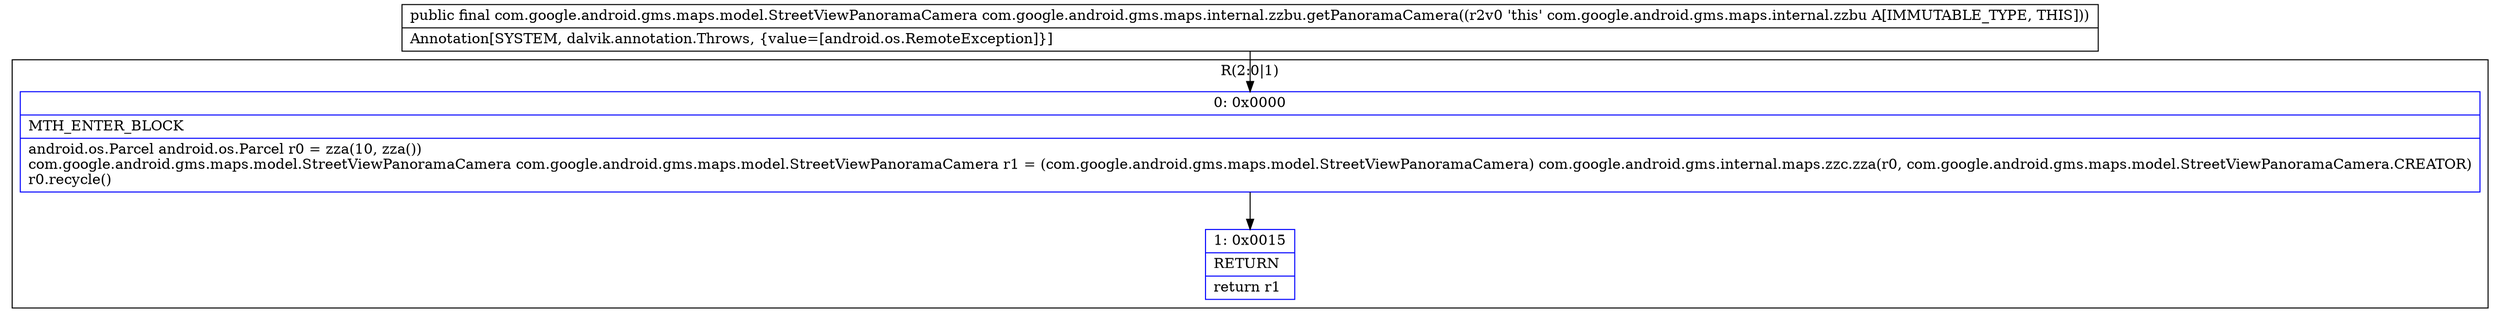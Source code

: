 digraph "CFG forcom.google.android.gms.maps.internal.zzbu.getPanoramaCamera()Lcom\/google\/android\/gms\/maps\/model\/StreetViewPanoramaCamera;" {
subgraph cluster_Region_1737324484 {
label = "R(2:0|1)";
node [shape=record,color=blue];
Node_0 [shape=record,label="{0\:\ 0x0000|MTH_ENTER_BLOCK\l|android.os.Parcel android.os.Parcel r0 = zza(10, zza())\lcom.google.android.gms.maps.model.StreetViewPanoramaCamera com.google.android.gms.maps.model.StreetViewPanoramaCamera r1 = (com.google.android.gms.maps.model.StreetViewPanoramaCamera) com.google.android.gms.internal.maps.zzc.zza(r0, com.google.android.gms.maps.model.StreetViewPanoramaCamera.CREATOR)\lr0.recycle()\l}"];
Node_1 [shape=record,label="{1\:\ 0x0015|RETURN\l|return r1\l}"];
}
MethodNode[shape=record,label="{public final com.google.android.gms.maps.model.StreetViewPanoramaCamera com.google.android.gms.maps.internal.zzbu.getPanoramaCamera((r2v0 'this' com.google.android.gms.maps.internal.zzbu A[IMMUTABLE_TYPE, THIS]))  | Annotation[SYSTEM, dalvik.annotation.Throws, \{value=[android.os.RemoteException]\}]\l}"];
MethodNode -> Node_0;
Node_0 -> Node_1;
}

